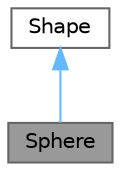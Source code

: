 digraph "Sphere"
{
 // LATEX_PDF_SIZE
  bgcolor="transparent";
  edge [fontname=Helvetica,fontsize=10,labelfontname=Helvetica,labelfontsize=10];
  node [fontname=Helvetica,fontsize=10,shape=box,height=0.2,width=0.4];
  Node1 [id="Node000001",label="Sphere",height=0.2,width=0.4,color="gray40", fillcolor="grey60", style="filled", fontcolor="black",tooltip="Représente une sphère dans la scène."];
  Node2 -> Node1 [id="edge2_Node000001_Node000002",dir="back",color="steelblue1",style="solid",tooltip=" "];
  Node2 [id="Node000002",label="Shape",height=0.2,width=0.4,color="gray40", fillcolor="white", style="filled",URL="$classShape.html",tooltip="Classe abstraite représentant une forme géométrique."];
}
